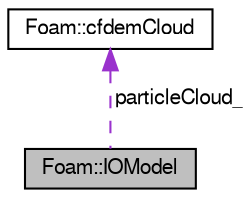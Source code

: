 digraph "Foam::IOModel"
{
  edge [fontname="FreeSans",fontsize="10",labelfontname="FreeSans",labelfontsize="10"];
  node [fontname="FreeSans",fontsize="10",shape=record];
  Node1 [label="Foam::IOModel",height=0.2,width=0.4,color="black", fillcolor="grey75", style="filled" fontcolor="black"];
  Node2 -> Node1 [dir="back",color="darkorchid3",fontsize="10",style="dashed",label=" particleCloud_" ,fontname="FreeSans"];
  Node2 [label="Foam::cfdemCloud",height=0.2,width=0.4,color="black", fillcolor="white", style="filled",URL="$classFoam_1_1cfdemCloud.html"];
}
